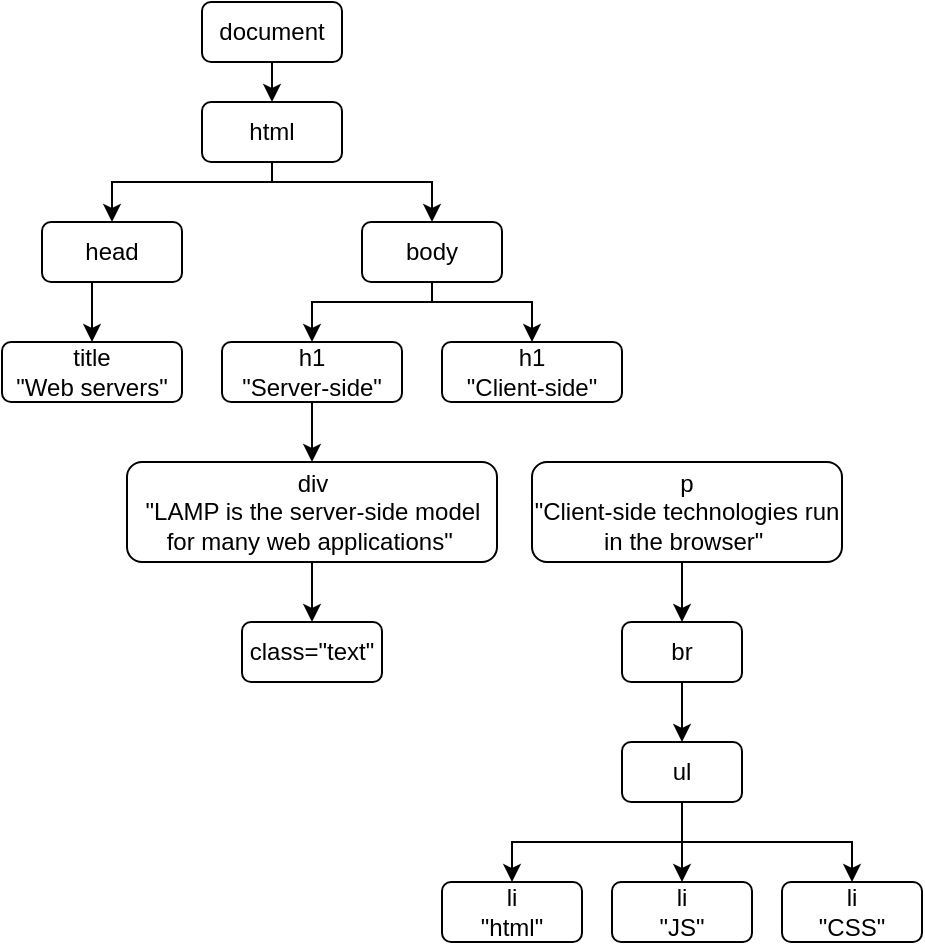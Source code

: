 <mxfile version="12.1.3" type="github" pages="1">
  <diagram id="7iYxX20V9NYHFFovucrL" name="Page-1">
    <mxGraphModel dx="522" dy="368" grid="1" gridSize="10" guides="1" tooltips="1" connect="1" arrows="1" fold="1" page="1" pageScale="1" pageWidth="850" pageHeight="1100" math="0" shadow="0">
      <root>
        <mxCell id="0"/>
        <mxCell id="1" parent="0"/>
        <mxCell id="UbelD7YlK1ilenWH16iY-14" style="edgeStyle=orthogonalEdgeStyle;rounded=0;orthogonalLoop=1;jettySize=auto;html=1;exitX=0.5;exitY=1;exitDx=0;exitDy=0;entryX=0.5;entryY=0;entryDx=0;entryDy=0;" edge="1" parent="1" source="UbelD7YlK1ilenWH16iY-1" target="UbelD7YlK1ilenWH16iY-2">
          <mxGeometry relative="1" as="geometry"/>
        </mxCell>
        <mxCell id="UbelD7YlK1ilenWH16iY-1" value="document" style="rounded=1;whiteSpace=wrap;html=1;" vertex="1" parent="1">
          <mxGeometry x="210" y="40" width="70" height="30" as="geometry"/>
        </mxCell>
        <mxCell id="UbelD7YlK1ilenWH16iY-9" style="edgeStyle=orthogonalEdgeStyle;rounded=0;orthogonalLoop=1;jettySize=auto;html=1;exitX=0.5;exitY=1;exitDx=0;exitDy=0;entryX=0.5;entryY=0;entryDx=0;entryDy=0;" edge="1" parent="1" source="UbelD7YlK1ilenWH16iY-2" target="UbelD7YlK1ilenWH16iY-3">
          <mxGeometry relative="1" as="geometry">
            <Array as="points">
              <mxPoint x="245" y="130"/>
              <mxPoint x="165" y="130"/>
            </Array>
          </mxGeometry>
        </mxCell>
        <mxCell id="UbelD7YlK1ilenWH16iY-13" style="edgeStyle=orthogonalEdgeStyle;rounded=0;orthogonalLoop=1;jettySize=auto;html=1;exitX=0.5;exitY=1;exitDx=0;exitDy=0;entryX=0.5;entryY=0;entryDx=0;entryDy=0;" edge="1" parent="1" source="UbelD7YlK1ilenWH16iY-2" target="UbelD7YlK1ilenWH16iY-4">
          <mxGeometry relative="1" as="geometry">
            <Array as="points">
              <mxPoint x="245" y="130"/>
              <mxPoint x="325" y="130"/>
            </Array>
          </mxGeometry>
        </mxCell>
        <mxCell id="UbelD7YlK1ilenWH16iY-2" value="html" style="rounded=1;whiteSpace=wrap;html=1;" vertex="1" parent="1">
          <mxGeometry x="210" y="90" width="70" height="30" as="geometry"/>
        </mxCell>
        <mxCell id="UbelD7YlK1ilenWH16iY-7" style="edgeStyle=orthogonalEdgeStyle;rounded=0;orthogonalLoop=1;jettySize=auto;html=1;exitX=0.5;exitY=1;exitDx=0;exitDy=0;entryX=0.5;entryY=0;entryDx=0;entryDy=0;" edge="1" parent="1" source="UbelD7YlK1ilenWH16iY-3" target="UbelD7YlK1ilenWH16iY-5">
          <mxGeometry relative="1" as="geometry"/>
        </mxCell>
        <mxCell id="UbelD7YlK1ilenWH16iY-3" value="head" style="rounded=1;whiteSpace=wrap;html=1;" vertex="1" parent="1">
          <mxGeometry x="130" y="150" width="70" height="30" as="geometry"/>
        </mxCell>
        <mxCell id="UbelD7YlK1ilenWH16iY-17" style="edgeStyle=orthogonalEdgeStyle;rounded=0;orthogonalLoop=1;jettySize=auto;html=1;exitX=0.5;exitY=1;exitDx=0;exitDy=0;entryX=0.5;entryY=0;entryDx=0;entryDy=0;" edge="1" parent="1" source="UbelD7YlK1ilenWH16iY-4" target="UbelD7YlK1ilenWH16iY-6">
          <mxGeometry relative="1" as="geometry">
            <Array as="points">
              <mxPoint x="325" y="190"/>
              <mxPoint x="265" y="190"/>
            </Array>
          </mxGeometry>
        </mxCell>
        <mxCell id="UbelD7YlK1ilenWH16iY-18" style="edgeStyle=orthogonalEdgeStyle;rounded=0;orthogonalLoop=1;jettySize=auto;html=1;exitX=0.5;exitY=1;exitDx=0;exitDy=0;entryX=0.5;entryY=0;entryDx=0;entryDy=0;" edge="1" parent="1" source="UbelD7YlK1ilenWH16iY-4" target="UbelD7YlK1ilenWH16iY-15">
          <mxGeometry relative="1" as="geometry">
            <Array as="points">
              <mxPoint x="325" y="190"/>
              <mxPoint x="375" y="190"/>
            </Array>
          </mxGeometry>
        </mxCell>
        <mxCell id="UbelD7YlK1ilenWH16iY-4" value="body" style="rounded=1;whiteSpace=wrap;html=1;" vertex="1" parent="1">
          <mxGeometry x="290" y="150" width="70" height="30" as="geometry"/>
        </mxCell>
        <mxCell id="UbelD7YlK1ilenWH16iY-5" value="title&lt;br&gt;&quot;Web servers&quot;" style="rounded=1;whiteSpace=wrap;html=1;" vertex="1" parent="1">
          <mxGeometry x="110" y="210" width="90" height="30" as="geometry"/>
        </mxCell>
        <mxCell id="UbelD7YlK1ilenWH16iY-22" style="edgeStyle=orthogonalEdgeStyle;rounded=0;orthogonalLoop=1;jettySize=auto;html=1;exitX=0.5;exitY=1;exitDx=0;exitDy=0;" edge="1" parent="1" source="UbelD7YlK1ilenWH16iY-6" target="UbelD7YlK1ilenWH16iY-19">
          <mxGeometry relative="1" as="geometry"/>
        </mxCell>
        <mxCell id="UbelD7YlK1ilenWH16iY-6" value="h1&lt;br&gt;&quot;Server-side&quot;" style="rounded=1;whiteSpace=wrap;html=1;" vertex="1" parent="1">
          <mxGeometry x="220" y="210" width="90" height="30" as="geometry"/>
        </mxCell>
        <mxCell id="UbelD7YlK1ilenWH16iY-48" style="edgeStyle=orthogonalEdgeStyle;rounded=0;orthogonalLoop=1;jettySize=auto;html=1;exitX=0.5;exitY=1;exitDx=0;exitDy=0;entryX=0.5;entryY=0;entryDx=0;entryDy=0;" edge="1" parent="1" source="UbelD7YlK1ilenWH16iY-19" target="UbelD7YlK1ilenWH16iY-47">
          <mxGeometry relative="1" as="geometry"/>
        </mxCell>
        <mxCell id="UbelD7YlK1ilenWH16iY-19" value="div&lt;br&gt;&quot;LAMP is the server-side model for many web applications&quot;&amp;nbsp;" style="rounded=1;whiteSpace=wrap;html=1;" vertex="1" parent="1">
          <mxGeometry x="172.5" y="270" width="185" height="50" as="geometry"/>
        </mxCell>
        <mxCell id="UbelD7YlK1ilenWH16iY-15" value="h1&lt;br&gt;&quot;Client-side&quot;" style="rounded=1;whiteSpace=wrap;html=1;" vertex="1" parent="1">
          <mxGeometry x="330" y="210" width="90" height="30" as="geometry"/>
        </mxCell>
        <mxCell id="UbelD7YlK1ilenWH16iY-27" style="edgeStyle=orthogonalEdgeStyle;rounded=0;orthogonalLoop=1;jettySize=auto;html=1;exitX=0.5;exitY=1;exitDx=0;exitDy=0;entryX=0.5;entryY=0;entryDx=0;entryDy=0;" edge="1" parent="1" source="UbelD7YlK1ilenWH16iY-24" target="UbelD7YlK1ilenWH16iY-26">
          <mxGeometry relative="1" as="geometry"/>
        </mxCell>
        <mxCell id="UbelD7YlK1ilenWH16iY-30" style="edgeStyle=orthogonalEdgeStyle;rounded=0;orthogonalLoop=1;jettySize=auto;html=1;exitX=0.5;exitY=1;exitDx=0;exitDy=0;entryX=0.5;entryY=0;entryDx=0;entryDy=0;" edge="1" parent="1" source="UbelD7YlK1ilenWH16iY-24" target="UbelD7YlK1ilenWH16iY-28">
          <mxGeometry relative="1" as="geometry"/>
        </mxCell>
        <mxCell id="UbelD7YlK1ilenWH16iY-31" style="edgeStyle=orthogonalEdgeStyle;rounded=0;orthogonalLoop=1;jettySize=auto;html=1;exitX=0.5;exitY=1;exitDx=0;exitDy=0;entryX=0.5;entryY=0;entryDx=0;entryDy=0;" edge="1" parent="1" source="UbelD7YlK1ilenWH16iY-24" target="UbelD7YlK1ilenWH16iY-29">
          <mxGeometry relative="1" as="geometry"/>
        </mxCell>
        <mxCell id="UbelD7YlK1ilenWH16iY-24" value="ul" style="rounded=1;whiteSpace=wrap;html=1;" vertex="1" parent="1">
          <mxGeometry x="420" y="410" width="60" height="30" as="geometry"/>
        </mxCell>
        <mxCell id="UbelD7YlK1ilenWH16iY-26" value="li&lt;br&gt;&quot;html&quot;" style="rounded=1;whiteSpace=wrap;html=1;" vertex="1" parent="1">
          <mxGeometry x="330" y="480" width="70" height="30" as="geometry"/>
        </mxCell>
        <mxCell id="UbelD7YlK1ilenWH16iY-28" value="li&lt;br&gt;&quot;JS&quot;" style="rounded=1;whiteSpace=wrap;html=1;" vertex="1" parent="1">
          <mxGeometry x="415" y="480" width="70" height="30" as="geometry"/>
        </mxCell>
        <mxCell id="UbelD7YlK1ilenWH16iY-29" value="li&lt;br&gt;&quot;CSS&quot;" style="rounded=1;whiteSpace=wrap;html=1;" vertex="1" parent="1">
          <mxGeometry x="500" y="480" width="70" height="30" as="geometry"/>
        </mxCell>
        <mxCell id="UbelD7YlK1ilenWH16iY-42" style="edgeStyle=orthogonalEdgeStyle;rounded=0;orthogonalLoop=1;jettySize=auto;html=1;exitX=0.5;exitY=1;exitDx=0;exitDy=0;entryX=0.5;entryY=0;entryDx=0;entryDy=0;" edge="1" parent="1" source="UbelD7YlK1ilenWH16iY-38" target="UbelD7YlK1ilenWH16iY-39">
          <mxGeometry relative="1" as="geometry"/>
        </mxCell>
        <mxCell id="UbelD7YlK1ilenWH16iY-38" value="p&lt;br&gt;&quot;Client-side technologies run in the browser&quot;&amp;nbsp;" style="rounded=1;whiteSpace=wrap;html=1;" vertex="1" parent="1">
          <mxGeometry x="375" y="270" width="155" height="50" as="geometry"/>
        </mxCell>
        <mxCell id="UbelD7YlK1ilenWH16iY-44" style="edgeStyle=orthogonalEdgeStyle;rounded=0;orthogonalLoop=1;jettySize=auto;html=1;exitX=0.5;exitY=1;exitDx=0;exitDy=0;entryX=0.5;entryY=0;entryDx=0;entryDy=0;" edge="1" parent="1" source="UbelD7YlK1ilenWH16iY-39" target="UbelD7YlK1ilenWH16iY-24">
          <mxGeometry relative="1" as="geometry"/>
        </mxCell>
        <mxCell id="UbelD7YlK1ilenWH16iY-39" value="br" style="rounded=1;whiteSpace=wrap;html=1;" vertex="1" parent="1">
          <mxGeometry x="420" y="350" width="60" height="30" as="geometry"/>
        </mxCell>
        <mxCell id="UbelD7YlK1ilenWH16iY-47" value="class=&quot;text&quot;" style="rounded=1;whiteSpace=wrap;html=1;" vertex="1" parent="1">
          <mxGeometry x="230" y="350" width="70" height="30" as="geometry"/>
        </mxCell>
      </root>
    </mxGraphModel>
  </diagram>
</mxfile>
